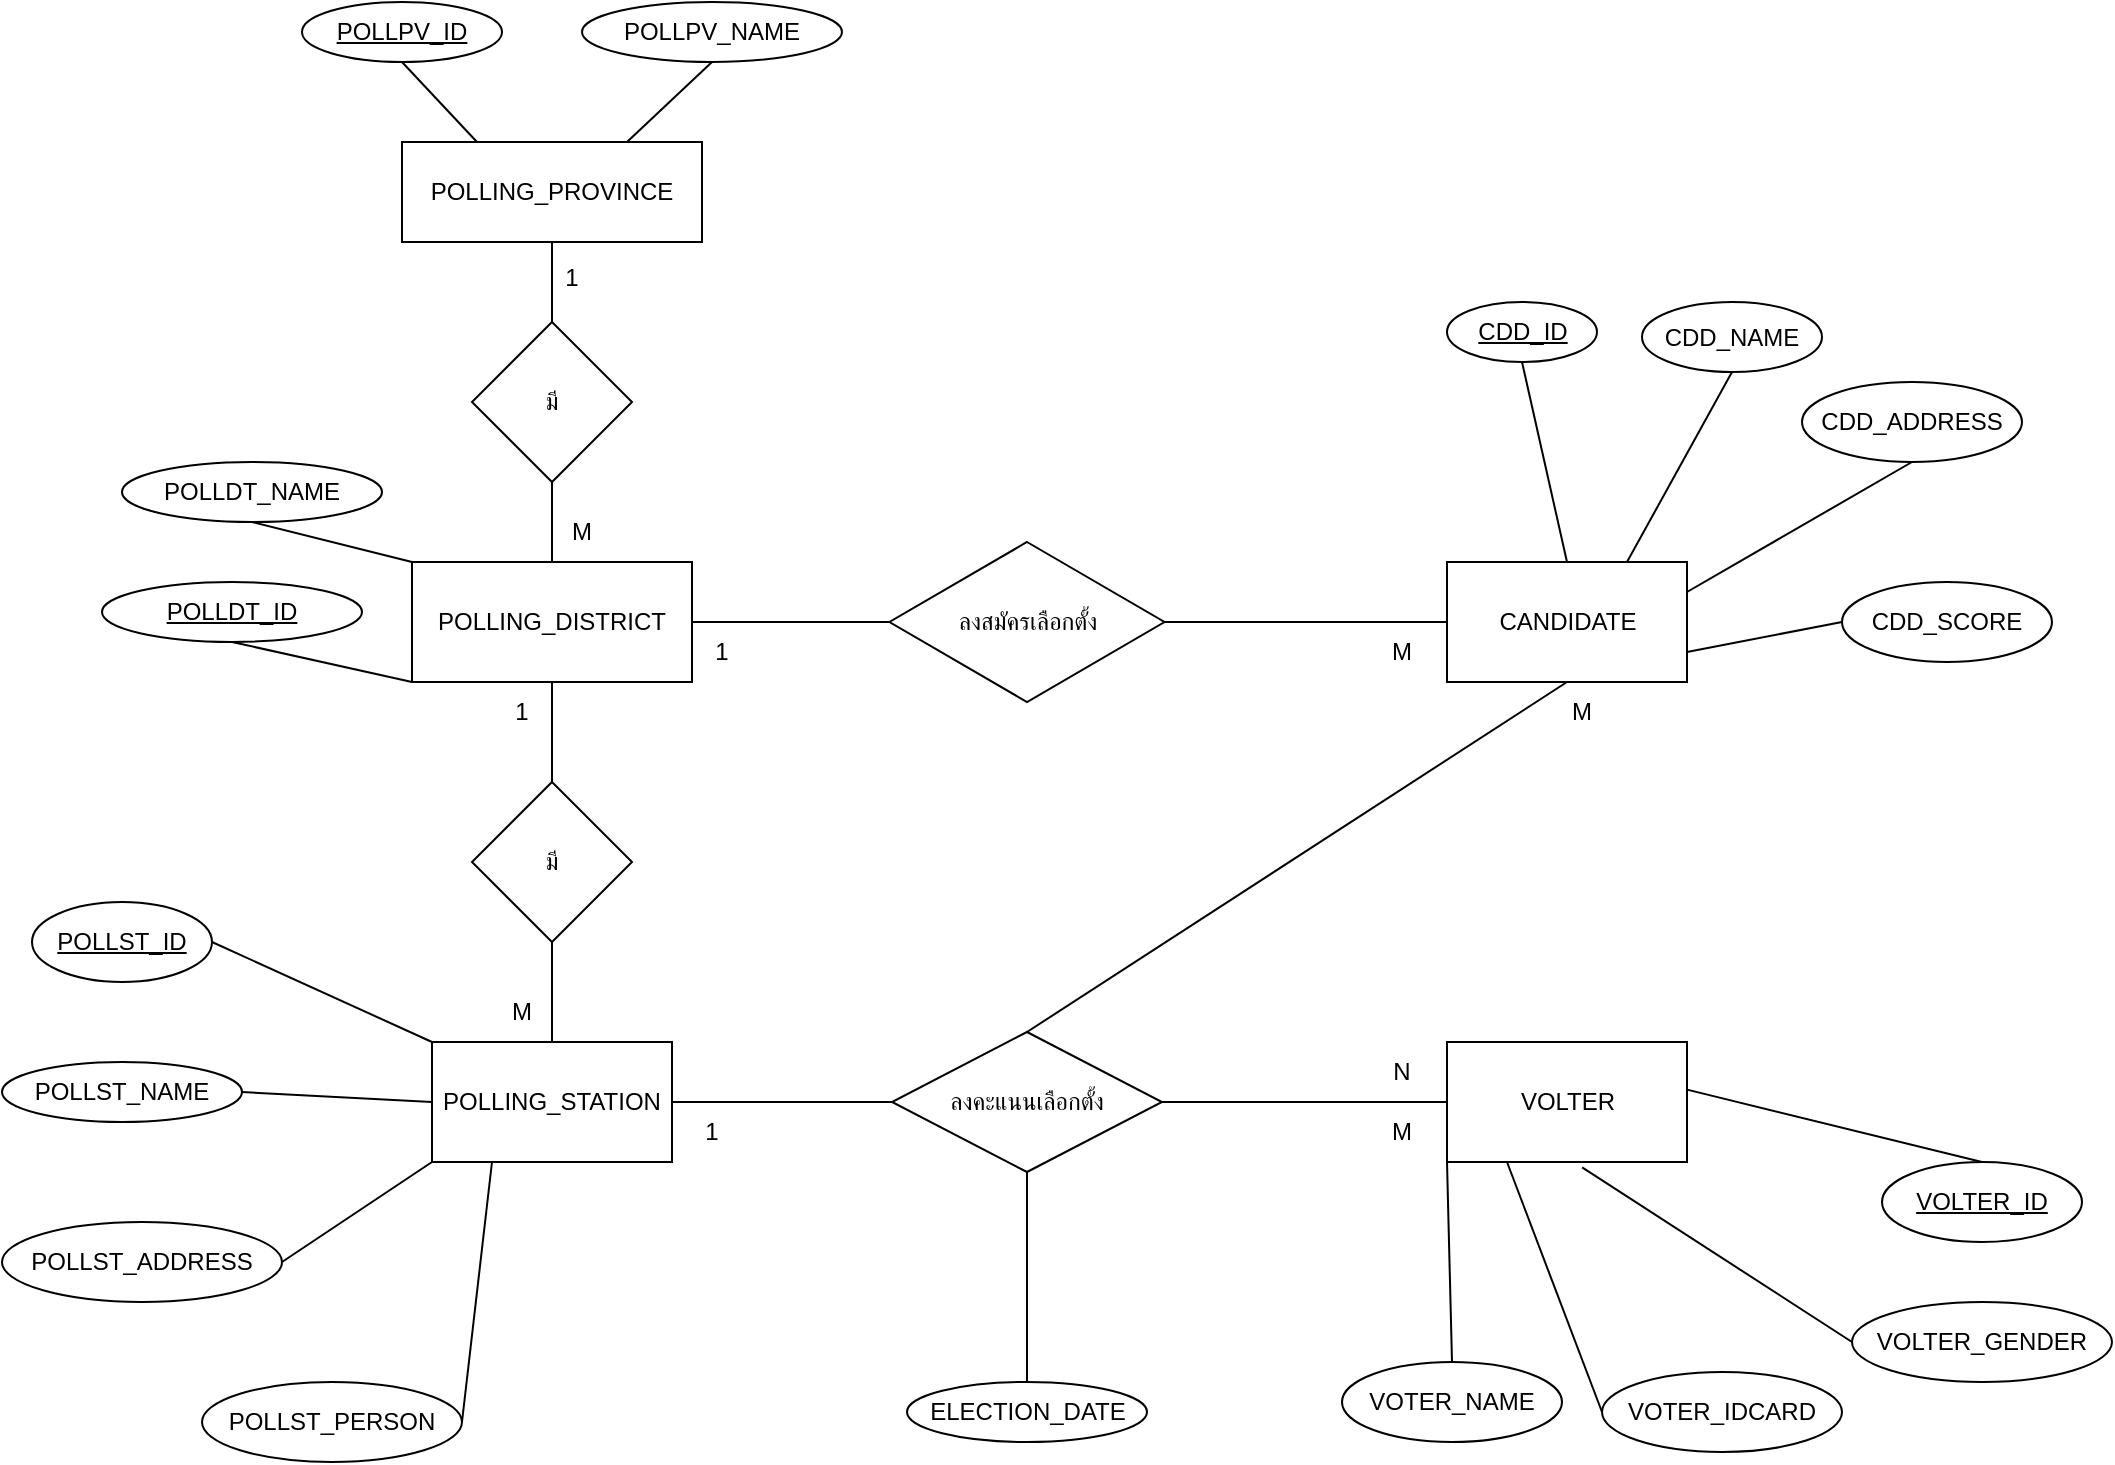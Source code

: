 <mxfile version="21.3.2" type="device">
  <diagram id="0-38aG0TQCoQ0g5l661d" name="Page-1">
    <mxGraphModel dx="2474" dy="1634" grid="1" gridSize="10" guides="1" tooltips="1" connect="1" arrows="1" fold="1" page="0" pageScale="1" pageWidth="850" pageHeight="1100" math="0" shadow="0">
      <root>
        <mxCell id="0" />
        <mxCell id="1" parent="0" />
        <mxCell id="TzvrdUyDiU6Etpf87pun-2" value="VOLTER" style="rounded=0;whiteSpace=wrap;html=1;" parent="1" vertex="1">
          <mxGeometry x="262.5" y="40" width="120" height="60" as="geometry" />
        </mxCell>
        <mxCell id="TzvrdUyDiU6Etpf87pun-3" value="CANDIDATE" style="rounded=0;whiteSpace=wrap;html=1;" parent="1" vertex="1">
          <mxGeometry x="262.5" y="-200" width="120" height="60" as="geometry" />
        </mxCell>
        <mxCell id="TzvrdUyDiU6Etpf87pun-4" value="&lt;u&gt;POLLPV_ID&lt;/u&gt;" style="ellipse;whiteSpace=wrap;html=1;" parent="1" vertex="1">
          <mxGeometry x="-310" y="-480" width="100" height="30" as="geometry" />
        </mxCell>
        <mxCell id="TzvrdUyDiU6Etpf87pun-6" value="POLLPV_NAME" style="ellipse;whiteSpace=wrap;html=1;" parent="1" vertex="1">
          <mxGeometry x="-170" y="-480" width="130" height="30" as="geometry" />
        </mxCell>
        <mxCell id="TzvrdUyDiU6Etpf87pun-7" value="POLLING_PROVINCE" style="rounded=0;whiteSpace=wrap;html=1;" parent="1" vertex="1">
          <mxGeometry x="-260" y="-410" width="150" height="50" as="geometry" />
        </mxCell>
        <mxCell id="TzvrdUyDiU6Etpf87pun-8" value="POLLING_DISTRICT" style="rounded=0;whiteSpace=wrap;html=1;" parent="1" vertex="1">
          <mxGeometry x="-255" y="-200" width="140" height="60" as="geometry" />
        </mxCell>
        <mxCell id="TzvrdUyDiU6Etpf87pun-10" value="&lt;u&gt;POLLDT_ID&lt;/u&gt;" style="ellipse;whiteSpace=wrap;html=1;" parent="1" vertex="1">
          <mxGeometry x="-410" y="-190" width="130" height="30" as="geometry" />
        </mxCell>
        <mxCell id="TzvrdUyDiU6Etpf87pun-11" value="POLLDT_NAME" style="ellipse;whiteSpace=wrap;html=1;" parent="1" vertex="1">
          <mxGeometry x="-400" y="-250" width="130" height="30" as="geometry" />
        </mxCell>
        <mxCell id="TzvrdUyDiU6Etpf87pun-12" value="POLLING_STATION" style="rounded=0;whiteSpace=wrap;html=1;" parent="1" vertex="1">
          <mxGeometry x="-245" y="40" width="120" height="60" as="geometry" />
        </mxCell>
        <mxCell id="TzvrdUyDiU6Etpf87pun-14" value="&lt;u&gt;POLLST_ID&lt;/u&gt;" style="ellipse;whiteSpace=wrap;html=1;" parent="1" vertex="1">
          <mxGeometry x="-445" y="-30" width="90" height="40" as="geometry" />
        </mxCell>
        <mxCell id="TzvrdUyDiU6Etpf87pun-16" value="POLLST_NAME" style="ellipse;whiteSpace=wrap;html=1;" parent="1" vertex="1">
          <mxGeometry x="-460" y="50" width="120" height="30" as="geometry" />
        </mxCell>
        <mxCell id="TzvrdUyDiU6Etpf87pun-18" value="POLLST_PERSON" style="ellipse;whiteSpace=wrap;html=1;" parent="1" vertex="1">
          <mxGeometry x="-360" y="210" width="130" height="40" as="geometry" />
        </mxCell>
        <mxCell id="TzvrdUyDiU6Etpf87pun-19" value="POLLST_ADDRESS" style="ellipse;whiteSpace=wrap;html=1;" parent="1" vertex="1">
          <mxGeometry x="-460" y="130" width="140" height="40" as="geometry" />
        </mxCell>
        <mxCell id="TzvrdUyDiU6Etpf87pun-20" value="&lt;u&gt;VOLTER_ID&lt;br&gt;&lt;/u&gt;" style="ellipse;whiteSpace=wrap;html=1;" parent="1" vertex="1">
          <mxGeometry x="480" y="100" width="100" height="40" as="geometry" />
        </mxCell>
        <mxCell id="TzvrdUyDiU6Etpf87pun-21" value="VOTER_IDCARD" style="ellipse;whiteSpace=wrap;html=1;" parent="1" vertex="1">
          <mxGeometry x="340" y="205" width="120" height="40" as="geometry" />
        </mxCell>
        <mxCell id="TzvrdUyDiU6Etpf87pun-22" value="VOTER_NAME" style="ellipse;whiteSpace=wrap;html=1;" parent="1" vertex="1">
          <mxGeometry x="210" y="200" width="110" height="40" as="geometry" />
        </mxCell>
        <mxCell id="TzvrdUyDiU6Etpf87pun-23" value="VOLTER_GENDER" style="ellipse;whiteSpace=wrap;html=1;" parent="1" vertex="1">
          <mxGeometry x="465" y="170" width="130" height="40" as="geometry" />
        </mxCell>
        <mxCell id="TzvrdUyDiU6Etpf87pun-24" value="&lt;u&gt;CDD_ID&lt;/u&gt;" style="ellipse;whiteSpace=wrap;html=1;" parent="1" vertex="1">
          <mxGeometry x="262.5" y="-330" width="75" height="30" as="geometry" />
        </mxCell>
        <mxCell id="TzvrdUyDiU6Etpf87pun-25" value="CDD_NAME" style="ellipse;whiteSpace=wrap;html=1;" parent="1" vertex="1">
          <mxGeometry x="360" y="-330" width="90" height="35" as="geometry" />
        </mxCell>
        <mxCell id="TzvrdUyDiU6Etpf87pun-26" value="CDD_ADDRESS" style="ellipse;whiteSpace=wrap;html=1;" parent="1" vertex="1">
          <mxGeometry x="440" y="-290" width="110" height="40" as="geometry" />
        </mxCell>
        <mxCell id="TzvrdUyDiU6Etpf87pun-27" value="CDD_SCORE" style="ellipse;whiteSpace=wrap;html=1;" parent="1" vertex="1">
          <mxGeometry x="460" y="-190" width="105" height="40" as="geometry" />
        </mxCell>
        <mxCell id="TzvrdUyDiU6Etpf87pun-28" value="" style="endArrow=none;html=1;rounded=0;entryX=0.25;entryY=0;entryDx=0;entryDy=0;exitX=0.5;exitY=1;exitDx=0;exitDy=0;" parent="1" source="TzvrdUyDiU6Etpf87pun-4" target="TzvrdUyDiU6Etpf87pun-7" edge="1">
          <mxGeometry width="50" height="50" relative="1" as="geometry">
            <mxPoint x="150" y="-220" as="sourcePoint" />
            <mxPoint x="200" y="-270" as="targetPoint" />
          </mxGeometry>
        </mxCell>
        <mxCell id="TzvrdUyDiU6Etpf87pun-29" value="" style="endArrow=none;html=1;rounded=0;entryX=0.75;entryY=0;entryDx=0;entryDy=0;exitX=0.5;exitY=1;exitDx=0;exitDy=0;" parent="1" source="TzvrdUyDiU6Etpf87pun-6" target="TzvrdUyDiU6Etpf87pun-7" edge="1">
          <mxGeometry width="50" height="50" relative="1" as="geometry">
            <mxPoint x="150" y="-220" as="sourcePoint" />
            <mxPoint x="200" y="-270" as="targetPoint" />
          </mxGeometry>
        </mxCell>
        <mxCell id="TzvrdUyDiU6Etpf87pun-30" value="" style="endArrow=none;html=1;rounded=0;entryX=0;entryY=0;entryDx=0;entryDy=0;exitX=0.5;exitY=1;exitDx=0;exitDy=0;" parent="1" source="TzvrdUyDiU6Etpf87pun-11" target="TzvrdUyDiU6Etpf87pun-8" edge="1">
          <mxGeometry width="50" height="50" relative="1" as="geometry">
            <mxPoint x="150" y="-90" as="sourcePoint" />
            <mxPoint x="200" y="-140" as="targetPoint" />
          </mxGeometry>
        </mxCell>
        <mxCell id="TzvrdUyDiU6Etpf87pun-31" value="" style="endArrow=none;html=1;rounded=0;exitX=0;exitY=1;exitDx=0;exitDy=0;entryX=0.5;entryY=1;entryDx=0;entryDy=0;" parent="1" source="TzvrdUyDiU6Etpf87pun-8" target="TzvrdUyDiU6Etpf87pun-10" edge="1">
          <mxGeometry width="50" height="50" relative="1" as="geometry">
            <mxPoint x="150" y="-90" as="sourcePoint" />
            <mxPoint x="200" y="-140" as="targetPoint" />
          </mxGeometry>
        </mxCell>
        <mxCell id="TzvrdUyDiU6Etpf87pun-32" value="มี" style="rhombus;whiteSpace=wrap;html=1;" parent="1" vertex="1">
          <mxGeometry x="-225" y="-320" width="80" height="80" as="geometry" />
        </mxCell>
        <mxCell id="TzvrdUyDiU6Etpf87pun-33" value="" style="endArrow=none;html=1;rounded=0;entryX=0.5;entryY=1;entryDx=0;entryDy=0;exitX=0.5;exitY=0;exitDx=0;exitDy=0;" parent="1" source="TzvrdUyDiU6Etpf87pun-32" target="TzvrdUyDiU6Etpf87pun-7" edge="1">
          <mxGeometry width="50" height="50" relative="1" as="geometry">
            <mxPoint x="150" y="-90" as="sourcePoint" />
            <mxPoint x="200" y="-140" as="targetPoint" />
          </mxGeometry>
        </mxCell>
        <mxCell id="TzvrdUyDiU6Etpf87pun-34" value="" style="endArrow=none;html=1;rounded=0;entryX=0.5;entryY=1;entryDx=0;entryDy=0;exitX=0.5;exitY=0;exitDx=0;exitDy=0;" parent="1" source="TzvrdUyDiU6Etpf87pun-8" target="TzvrdUyDiU6Etpf87pun-32" edge="1">
          <mxGeometry width="50" height="50" relative="1" as="geometry">
            <mxPoint x="-175" y="-270" as="sourcePoint" />
            <mxPoint x="-175" y="-350" as="targetPoint" />
          </mxGeometry>
        </mxCell>
        <mxCell id="TzvrdUyDiU6Etpf87pun-35" value="มี" style="rhombus;whiteSpace=wrap;html=1;" parent="1" vertex="1">
          <mxGeometry x="-225" y="-90" width="80" height="80" as="geometry" />
        </mxCell>
        <mxCell id="TzvrdUyDiU6Etpf87pun-36" value="" style="endArrow=none;html=1;rounded=0;entryX=0.5;entryY=1;entryDx=0;entryDy=0;exitX=0.5;exitY=0;exitDx=0;exitDy=0;" parent="1" source="TzvrdUyDiU6Etpf87pun-35" target="TzvrdUyDiU6Etpf87pun-8" edge="1">
          <mxGeometry width="50" height="50" relative="1" as="geometry">
            <mxPoint x="150" y="-90" as="sourcePoint" />
            <mxPoint x="200" y="-140" as="targetPoint" />
          </mxGeometry>
        </mxCell>
        <mxCell id="TzvrdUyDiU6Etpf87pun-37" value="" style="endArrow=none;html=1;rounded=0;entryX=0.5;entryY=1;entryDx=0;entryDy=0;exitX=0.5;exitY=0;exitDx=0;exitDy=0;" parent="1" source="TzvrdUyDiU6Etpf87pun-12" target="TzvrdUyDiU6Etpf87pun-35" edge="1">
          <mxGeometry width="50" height="50" relative="1" as="geometry">
            <mxPoint x="150" y="-90" as="sourcePoint" />
            <mxPoint x="200" y="-140" as="targetPoint" />
          </mxGeometry>
        </mxCell>
        <mxCell id="TzvrdUyDiU6Etpf87pun-38" value="ลงคะแนนเลือกตั้ง" style="rhombus;whiteSpace=wrap;html=1;" parent="1" vertex="1">
          <mxGeometry x="-15" y="35" width="135" height="70" as="geometry" />
        </mxCell>
        <mxCell id="TzvrdUyDiU6Etpf87pun-39" value="" style="endArrow=none;html=1;rounded=0;exitX=0;exitY=0;exitDx=0;exitDy=0;entryX=1;entryY=0.5;entryDx=0;entryDy=0;" parent="1" source="TzvrdUyDiU6Etpf87pun-12" target="TzvrdUyDiU6Etpf87pun-14" edge="1">
          <mxGeometry width="50" height="50" relative="1" as="geometry">
            <mxPoint x="150" y="40" as="sourcePoint" />
            <mxPoint x="200" y="-10" as="targetPoint" />
          </mxGeometry>
        </mxCell>
        <mxCell id="TzvrdUyDiU6Etpf87pun-40" value="" style="endArrow=none;html=1;rounded=0;entryX=1;entryY=0.5;entryDx=0;entryDy=0;exitX=0;exitY=0.5;exitDx=0;exitDy=0;" parent="1" source="TzvrdUyDiU6Etpf87pun-12" target="TzvrdUyDiU6Etpf87pun-16" edge="1">
          <mxGeometry width="50" height="50" relative="1" as="geometry">
            <mxPoint x="-250" y="30" as="sourcePoint" />
            <mxPoint x="200" y="-10" as="targetPoint" />
          </mxGeometry>
        </mxCell>
        <mxCell id="TzvrdUyDiU6Etpf87pun-41" value="" style="endArrow=none;html=1;rounded=0;exitX=1;exitY=0.5;exitDx=0;exitDy=0;entryX=0;entryY=1;entryDx=0;entryDy=0;" parent="1" source="TzvrdUyDiU6Etpf87pun-19" target="TzvrdUyDiU6Etpf87pun-12" edge="1">
          <mxGeometry width="50" height="50" relative="1" as="geometry">
            <mxPoint x="150" y="40" as="sourcePoint" />
            <mxPoint x="-250" y="60" as="targetPoint" />
          </mxGeometry>
        </mxCell>
        <mxCell id="TzvrdUyDiU6Etpf87pun-42" value="" style="endArrow=none;html=1;rounded=0;exitX=1;exitY=0.5;exitDx=0;exitDy=0;entryX=0.25;entryY=1;entryDx=0;entryDy=0;" parent="1" source="TzvrdUyDiU6Etpf87pun-18" target="TzvrdUyDiU6Etpf87pun-12" edge="1">
          <mxGeometry width="50" height="50" relative="1" as="geometry">
            <mxPoint x="150" y="40" as="sourcePoint" />
            <mxPoint x="200" y="-10" as="targetPoint" />
          </mxGeometry>
        </mxCell>
        <mxCell id="TzvrdUyDiU6Etpf87pun-43" value="ELECTION_DATE" style="ellipse;whiteSpace=wrap;html=1;" parent="1" vertex="1">
          <mxGeometry x="-7.5" y="210" width="120" height="30" as="geometry" />
        </mxCell>
        <mxCell id="TzvrdUyDiU6Etpf87pun-44" value="" style="endArrow=none;html=1;rounded=0;entryX=0.5;entryY=1;entryDx=0;entryDy=0;exitX=0.5;exitY=0;exitDx=0;exitDy=0;" parent="1" source="TzvrdUyDiU6Etpf87pun-43" target="TzvrdUyDiU6Etpf87pun-38" edge="1">
          <mxGeometry width="50" height="50" relative="1" as="geometry">
            <mxPoint x="150" y="170" as="sourcePoint" />
            <mxPoint x="200" y="120" as="targetPoint" />
          </mxGeometry>
        </mxCell>
        <mxCell id="TzvrdUyDiU6Etpf87pun-45" value="" style="endArrow=none;html=1;rounded=0;entryX=1;entryY=0.5;entryDx=0;entryDy=0;exitX=0;exitY=0.5;exitDx=0;exitDy=0;" parent="1" source="TzvrdUyDiU6Etpf87pun-2" target="TzvrdUyDiU6Etpf87pun-38" edge="1">
          <mxGeometry width="50" height="50" relative="1" as="geometry">
            <mxPoint x="150" y="170" as="sourcePoint" />
            <mxPoint x="200" y="120" as="targetPoint" />
          </mxGeometry>
        </mxCell>
        <mxCell id="TzvrdUyDiU6Etpf87pun-46" value="" style="endArrow=none;html=1;rounded=0;entryX=0;entryY=0.5;entryDx=0;entryDy=0;exitX=1;exitY=0.5;exitDx=0;exitDy=0;" parent="1" source="TzvrdUyDiU6Etpf87pun-12" target="TzvrdUyDiU6Etpf87pun-38" edge="1">
          <mxGeometry width="50" height="50" relative="1" as="geometry">
            <mxPoint x="150" y="170" as="sourcePoint" />
            <mxPoint x="200" y="120" as="targetPoint" />
          </mxGeometry>
        </mxCell>
        <mxCell id="TzvrdUyDiU6Etpf87pun-47" value="" style="endArrow=none;html=1;rounded=0;entryX=0.996;entryY=0.395;entryDx=0;entryDy=0;exitX=0.5;exitY=0;exitDx=0;exitDy=0;entryPerimeter=0;" parent="1" source="TzvrdUyDiU6Etpf87pun-20" target="TzvrdUyDiU6Etpf87pun-2" edge="1">
          <mxGeometry width="50" height="50" relative="1" as="geometry">
            <mxPoint x="150" y="170" as="sourcePoint" />
            <mxPoint x="200" y="120" as="targetPoint" />
          </mxGeometry>
        </mxCell>
        <mxCell id="TzvrdUyDiU6Etpf87pun-48" value="" style="endArrow=none;html=1;rounded=0;entryX=0.563;entryY=1.045;entryDx=0;entryDy=0;exitX=0;exitY=0.5;exitDx=0;exitDy=0;entryPerimeter=0;" parent="1" source="TzvrdUyDiU6Etpf87pun-23" target="TzvrdUyDiU6Etpf87pun-2" edge="1">
          <mxGeometry width="50" height="50" relative="1" as="geometry">
            <mxPoint x="150" y="170" as="sourcePoint" />
            <mxPoint x="200" y="120" as="targetPoint" />
          </mxGeometry>
        </mxCell>
        <mxCell id="TzvrdUyDiU6Etpf87pun-49" value="" style="endArrow=none;html=1;rounded=0;entryX=0;entryY=1;entryDx=0;entryDy=0;exitX=0.5;exitY=0;exitDx=0;exitDy=0;" parent="1" source="TzvrdUyDiU6Etpf87pun-22" target="TzvrdUyDiU6Etpf87pun-2" edge="1">
          <mxGeometry width="50" height="50" relative="1" as="geometry">
            <mxPoint x="150" y="170" as="sourcePoint" />
            <mxPoint x="200" y="120" as="targetPoint" />
          </mxGeometry>
        </mxCell>
        <mxCell id="TzvrdUyDiU6Etpf87pun-50" value="" style="endArrow=none;html=1;rounded=0;entryX=0.25;entryY=1;entryDx=0;entryDy=0;exitX=0;exitY=0.5;exitDx=0;exitDy=0;" parent="1" source="TzvrdUyDiU6Etpf87pun-21" target="TzvrdUyDiU6Etpf87pun-2" edge="1">
          <mxGeometry width="50" height="50" relative="1" as="geometry">
            <mxPoint x="150" y="170" as="sourcePoint" />
            <mxPoint x="200" y="120" as="targetPoint" />
          </mxGeometry>
        </mxCell>
        <mxCell id="TzvrdUyDiU6Etpf87pun-51" value="ลงสมัครเลือกตั้ง" style="rhombus;whiteSpace=wrap;html=1;" parent="1" vertex="1">
          <mxGeometry x="-16.25" y="-210" width="137.5" height="80" as="geometry" />
        </mxCell>
        <mxCell id="TzvrdUyDiU6Etpf87pun-53" value="" style="endArrow=none;html=1;rounded=0;entryX=0.5;entryY=1;entryDx=0;entryDy=0;exitX=0.75;exitY=0;exitDx=0;exitDy=0;" parent="1" source="TzvrdUyDiU6Etpf87pun-3" target="TzvrdUyDiU6Etpf87pun-25" edge="1">
          <mxGeometry width="50" height="50" relative="1" as="geometry">
            <mxPoint x="150" y="-220" as="sourcePoint" />
            <mxPoint x="200" y="-270" as="targetPoint" />
          </mxGeometry>
        </mxCell>
        <mxCell id="TzvrdUyDiU6Etpf87pun-54" value="" style="endArrow=none;html=1;rounded=0;entryX=0.5;entryY=1;entryDx=0;entryDy=0;exitX=0.5;exitY=0;exitDx=0;exitDy=0;" parent="1" source="TzvrdUyDiU6Etpf87pun-3" target="TzvrdUyDiU6Etpf87pun-24" edge="1">
          <mxGeometry width="50" height="50" relative="1" as="geometry">
            <mxPoint x="160" y="-210" as="sourcePoint" />
            <mxPoint x="210" y="-260" as="targetPoint" />
          </mxGeometry>
        </mxCell>
        <mxCell id="TzvrdUyDiU6Etpf87pun-55" value="" style="endArrow=none;html=1;rounded=0;entryX=0.5;entryY=1;entryDx=0;entryDy=0;exitX=1;exitY=0.25;exitDx=0;exitDy=0;" parent="1" source="TzvrdUyDiU6Etpf87pun-3" target="TzvrdUyDiU6Etpf87pun-26" edge="1">
          <mxGeometry width="50" height="50" relative="1" as="geometry">
            <mxPoint x="150" y="-220" as="sourcePoint" />
            <mxPoint x="200" y="-270" as="targetPoint" />
          </mxGeometry>
        </mxCell>
        <mxCell id="TzvrdUyDiU6Etpf87pun-56" value="" style="endArrow=none;html=1;rounded=0;entryX=1;entryY=0.75;entryDx=0;entryDy=0;exitX=0;exitY=0.5;exitDx=0;exitDy=0;" parent="1" source="TzvrdUyDiU6Etpf87pun-27" target="TzvrdUyDiU6Etpf87pun-3" edge="1">
          <mxGeometry width="50" height="50" relative="1" as="geometry">
            <mxPoint x="150" y="-220" as="sourcePoint" />
            <mxPoint x="200" y="-270" as="targetPoint" />
          </mxGeometry>
        </mxCell>
        <mxCell id="TzvrdUyDiU6Etpf87pun-57" value="" style="endArrow=none;html=1;rounded=0;exitX=1;exitY=0.5;exitDx=0;exitDy=0;entryX=0;entryY=0.5;entryDx=0;entryDy=0;" parent="1" source="TzvrdUyDiU6Etpf87pun-51" target="TzvrdUyDiU6Etpf87pun-3" edge="1">
          <mxGeometry width="50" height="50" relative="1" as="geometry">
            <mxPoint x="150" y="-90" as="sourcePoint" />
            <mxPoint x="200" y="-140" as="targetPoint" />
          </mxGeometry>
        </mxCell>
        <mxCell id="TzvrdUyDiU6Etpf87pun-58" value="" style="endArrow=none;html=1;rounded=0;exitX=1;exitY=0.5;exitDx=0;exitDy=0;entryX=0;entryY=0.5;entryDx=0;entryDy=0;" parent="1" source="TzvrdUyDiU6Etpf87pun-8" target="TzvrdUyDiU6Etpf87pun-51" edge="1">
          <mxGeometry width="50" height="50" relative="1" as="geometry">
            <mxPoint x="150" y="-90" as="sourcePoint" />
            <mxPoint x="200" y="-140" as="targetPoint" />
          </mxGeometry>
        </mxCell>
        <mxCell id="TzvrdUyDiU6Etpf87pun-59" value="M" style="text;html=1;strokeColor=none;fillColor=none;align=center;verticalAlign=middle;whiteSpace=wrap;rounded=0;" parent="1" vertex="1">
          <mxGeometry x="210" y="70" width="60" height="30" as="geometry" />
        </mxCell>
        <mxCell id="TzvrdUyDiU6Etpf87pun-60" value="1" style="text;html=1;strokeColor=none;fillColor=none;align=center;verticalAlign=middle;whiteSpace=wrap;rounded=0;" parent="1" vertex="1">
          <mxGeometry x="-135" y="70" width="60" height="30" as="geometry" />
        </mxCell>
        <mxCell id="TzvrdUyDiU6Etpf87pun-61" value="1" style="text;html=1;strokeColor=none;fillColor=none;align=center;verticalAlign=middle;whiteSpace=wrap;rounded=0;" parent="1" vertex="1">
          <mxGeometry x="-205" y="-357.5" width="60" height="30" as="geometry" />
        </mxCell>
        <mxCell id="TzvrdUyDiU6Etpf87pun-62" value="M" style="text;html=1;strokeColor=none;fillColor=none;align=center;verticalAlign=middle;whiteSpace=wrap;rounded=0;" parent="1" vertex="1">
          <mxGeometry x="-200" y="-230" width="60" height="30" as="geometry" />
        </mxCell>
        <mxCell id="TzvrdUyDiU6Etpf87pun-63" value="1" style="text;html=1;strokeColor=none;fillColor=none;align=center;verticalAlign=middle;whiteSpace=wrap;rounded=0;" parent="1" vertex="1">
          <mxGeometry x="-230" y="-140" width="60" height="30" as="geometry" />
        </mxCell>
        <mxCell id="TzvrdUyDiU6Etpf87pun-64" value="M" style="text;html=1;strokeColor=none;fillColor=none;align=center;verticalAlign=middle;whiteSpace=wrap;rounded=0;" parent="1" vertex="1">
          <mxGeometry x="-230" y="10" width="60" height="30" as="geometry" />
        </mxCell>
        <mxCell id="TzvrdUyDiU6Etpf87pun-65" value="1" style="text;html=1;strokeColor=none;fillColor=none;align=center;verticalAlign=middle;whiteSpace=wrap;rounded=0;" parent="1" vertex="1">
          <mxGeometry x="-130" y="-170" width="60" height="30" as="geometry" />
        </mxCell>
        <mxCell id="TzvrdUyDiU6Etpf87pun-66" value="M" style="text;html=1;strokeColor=none;fillColor=none;align=center;verticalAlign=middle;whiteSpace=wrap;rounded=0;" parent="1" vertex="1">
          <mxGeometry x="210" y="-170" width="60" height="30" as="geometry" />
        </mxCell>
        <mxCell id="ORGtoiL8IyqTiGa-rott-1" value="" style="endArrow=none;html=1;rounded=0;entryX=0.5;entryY=1;entryDx=0;entryDy=0;exitX=0.5;exitY=0;exitDx=0;exitDy=0;" parent="1" source="TzvrdUyDiU6Etpf87pun-38" target="TzvrdUyDiU6Etpf87pun-3" edge="1">
          <mxGeometry width="50" height="50" relative="1" as="geometry">
            <mxPoint x="30" y="70" as="sourcePoint" />
            <mxPoint x="80" y="20" as="targetPoint" />
          </mxGeometry>
        </mxCell>
        <mxCell id="ORGtoiL8IyqTiGa-rott-2" value="N" style="text;html=1;strokeColor=none;fillColor=none;align=center;verticalAlign=middle;whiteSpace=wrap;rounded=0;" parent="1" vertex="1">
          <mxGeometry x="210" y="40" width="60" height="30" as="geometry" />
        </mxCell>
        <mxCell id="ORGtoiL8IyqTiGa-rott-3" value="M" style="text;html=1;strokeColor=none;fillColor=none;align=center;verticalAlign=middle;whiteSpace=wrap;rounded=0;" parent="1" vertex="1">
          <mxGeometry x="300" y="-140" width="60" height="30" as="geometry" />
        </mxCell>
      </root>
    </mxGraphModel>
  </diagram>
</mxfile>
